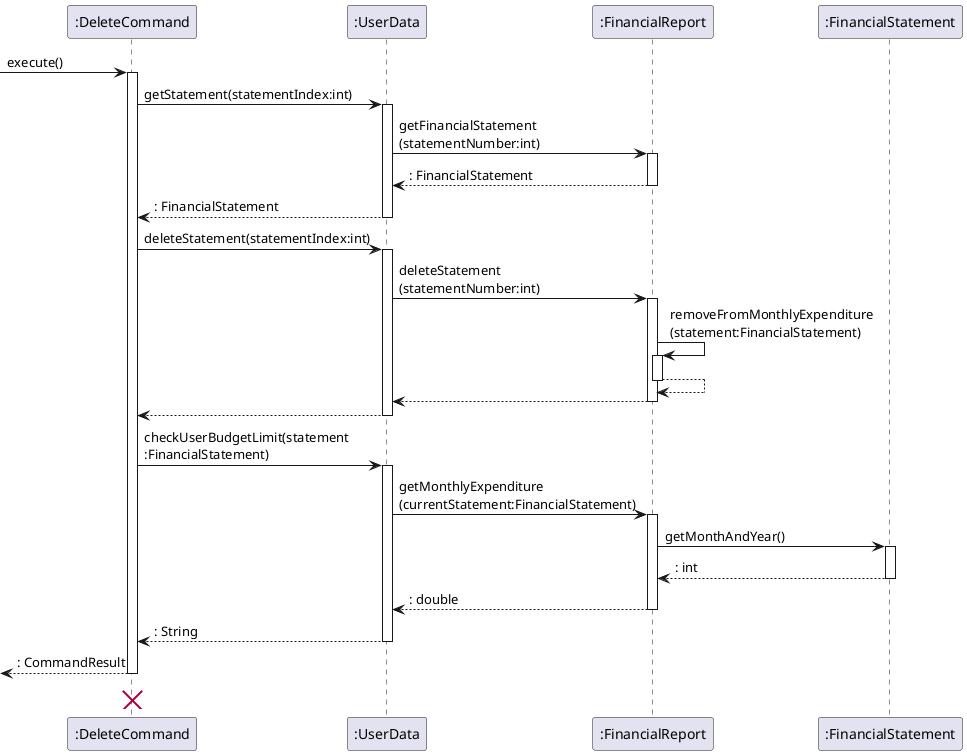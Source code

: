 @startuml
participant ":DeleteCommand" as DeleteCommand
participant ":UserData" as UserData
participant ":FinancialReport" as FinancialReport
participant ":FinancialStatement" as FinancialStatement

[-> DeleteCommand : execute()
activate DeleteCommand

DeleteCommand -> UserData : getStatement(statementIndex:int)
activate UserData

UserData -> FinancialReport : getFinancialStatement\n(statementNumber:int)
activate FinancialReport

FinancialReport --> UserData : : FinancialStatement
deactivate FinancialReport

UserData --> DeleteCommand : : FinancialStatement
deactivate UserData

DeleteCommand -> UserData : deleteStatement(statementIndex:int)
activate UserData

UserData -> FinancialReport : deleteStatement\n(statementNumber:int)
activate FinancialReport

FinancialReport -> FinancialReport : removeFromMonthlyExpenditure\n(statement:FinancialStatement)
activate FinancialReport

FinancialReport --> FinancialReport
deactivate FinancialReport

FinancialReport --> UserData
deactivate FinancialReport

UserData --> DeleteCommand
deactivate UserData

DeleteCommand -> UserData : checkUserBudgetLimit(statement\n:FinancialStatement)
activate UserData

UserData -> FinancialReport : getMonthlyExpenditure\n(currentStatement:FinancialStatement)
activate FinancialReport

FinancialReport -> FinancialStatement : getMonthAndYear()
activate FinancialStatement

FinancialStatement --> FinancialReport : : int
deactivate FinancialStatement

FinancialReport --> UserData : : double
deactivate FinancialReport

UserData --> DeleteCommand : : String
deactivate UserData


[<--DeleteCommand : : CommandResult
deactivate DeleteCommand
DeleteCommand <-[hidden]- DeleteCommand
'Hidden arrow to position the destroy marker below the end of the activation bar.
destroy DeleteCommand

@enduml